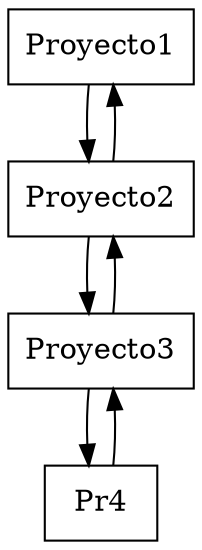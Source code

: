 digraph G {
node [shape=record];
Proyecto1;
Proyecto1->Proyecto2;
Proyecto2;
Proyecto2->Proyecto3;
Proyecto2->Proyecto1;
Proyecto3;
Proyecto3->Pr4;
Proyecto3->Proyecto2;
Pr4;
Pr4->Proyecto3;
}